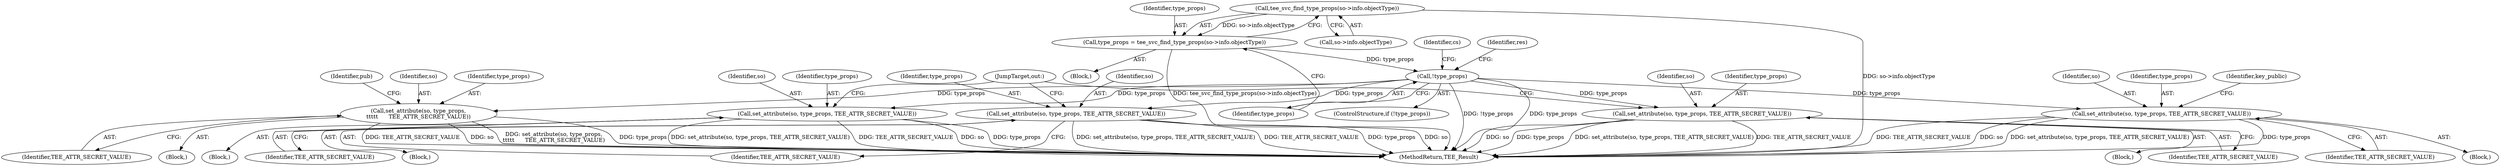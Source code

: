 digraph "0_optee_os_a637243270fc1faae16de059091795c32d86e65e@pointer" {
"1000218" [label="(Call,tee_svc_find_type_props(so->info.objectType))"];
"1000216" [label="(Call,type_props = tee_svc_find_type_props(so->info.objectType))"];
"1000225" [label="(Call,!type_props)"];
"1000338" [label="(Call,set_attribute(so, type_props,\n\t\t\t\t\t      TEE_ATTR_SECRET_VALUE))"];
"1000530" [label="(Call,set_attribute(so, type_props, TEE_ATTR_SECRET_VALUE))"];
"1000638" [label="(Call,set_attribute(so, type_props, TEE_ATTR_SECRET_VALUE))"];
"1000735" [label="(Call,set_attribute(so, type_props, TEE_ATTR_SECRET_VALUE))"];
"1000836" [label="(Call,set_attribute(so, type_props, TEE_ATTR_SECRET_VALUE))"];
"1000113" [label="(Block,)"];
"1000625" [label="(Block,)"];
"1000340" [label="(Identifier,type_props)"];
"1000722" [label="(Block,)"];
"1000736" [label="(Identifier,so)"];
"1000838" [label="(Identifier,type_props)"];
"1000639" [label="(Identifier,so)"];
"1000224" [label="(ControlStructure,if (!type_props))"];
"1000530" [label="(Call,set_attribute(so, type_props, TEE_ATTR_SECRET_VALUE))"];
"1000849" [label="(MethodReturn,TEE_Result)"];
"1000225" [label="(Call,!type_props)"];
"1000235" [label="(Identifier,cs)"];
"1000218" [label="(Call,tee_svc_find_type_props(so->info.objectType))"];
"1000836" [label="(Call,set_attribute(so, type_props, TEE_ATTR_SECRET_VALUE))"];
"1000348" [label="(Identifier,pub)"];
"1000216" [label="(Call,type_props = tee_svc_find_type_props(so->info.objectType))"];
"1000338" [label="(Call,set_attribute(so, type_props,\n\t\t\t\t\t      TEE_ATTR_SECRET_VALUE))"];
"1000219" [label="(Call,so->info.objectType)"];
"1000837" [label="(Identifier,so)"];
"1000737" [label="(Identifier,type_props)"];
"1000532" [label="(Identifier,type_props)"];
"1000536" [label="(Identifier,key_public)"];
"1000217" [label="(Identifier,type_props)"];
"1000738" [label="(Identifier,TEE_ATTR_SECRET_VALUE)"];
"1000638" [label="(Call,set_attribute(so, type_props, TEE_ATTR_SECRET_VALUE))"];
"1000641" [label="(Identifier,TEE_ATTR_SECRET_VALUE)"];
"1000226" [label="(Identifier,type_props)"];
"1000839" [label="(Identifier,TEE_ATTR_SECRET_VALUE)"];
"1000341" [label="(Identifier,TEE_ATTR_SECRET_VALUE)"];
"1000533" [label="(Identifier,TEE_ATTR_SECRET_VALUE)"];
"1000229" [label="(Identifier,res)"];
"1000640" [label="(Identifier,type_props)"];
"1000517" [label="(Block,)"];
"1000531" [label="(Identifier,so)"];
"1000317" [label="(Block,)"];
"1000844" [label="(JumpTarget,out:)"];
"1000823" [label="(Block,)"];
"1000339" [label="(Identifier,so)"];
"1000735" [label="(Call,set_attribute(so, type_props, TEE_ATTR_SECRET_VALUE))"];
"1000218" -> "1000216"  [label="AST: "];
"1000218" -> "1000219"  [label="CFG: "];
"1000219" -> "1000218"  [label="AST: "];
"1000216" -> "1000218"  [label="CFG: "];
"1000218" -> "1000849"  [label="DDG: so->info.objectType"];
"1000218" -> "1000216"  [label="DDG: so->info.objectType"];
"1000216" -> "1000113"  [label="AST: "];
"1000217" -> "1000216"  [label="AST: "];
"1000226" -> "1000216"  [label="CFG: "];
"1000216" -> "1000849"  [label="DDG: tee_svc_find_type_props(so->info.objectType)"];
"1000216" -> "1000225"  [label="DDG: type_props"];
"1000225" -> "1000224"  [label="AST: "];
"1000225" -> "1000226"  [label="CFG: "];
"1000226" -> "1000225"  [label="AST: "];
"1000229" -> "1000225"  [label="CFG: "];
"1000235" -> "1000225"  [label="CFG: "];
"1000225" -> "1000849"  [label="DDG: !type_props"];
"1000225" -> "1000849"  [label="DDG: type_props"];
"1000225" -> "1000338"  [label="DDG: type_props"];
"1000225" -> "1000530"  [label="DDG: type_props"];
"1000225" -> "1000638"  [label="DDG: type_props"];
"1000225" -> "1000735"  [label="DDG: type_props"];
"1000225" -> "1000836"  [label="DDG: type_props"];
"1000338" -> "1000317"  [label="AST: "];
"1000338" -> "1000341"  [label="CFG: "];
"1000339" -> "1000338"  [label="AST: "];
"1000340" -> "1000338"  [label="AST: "];
"1000341" -> "1000338"  [label="AST: "];
"1000348" -> "1000338"  [label="CFG: "];
"1000338" -> "1000849"  [label="DDG: so"];
"1000338" -> "1000849"  [label="DDG: set_attribute(so, type_props,\n\t\t\t\t\t      TEE_ATTR_SECRET_VALUE)"];
"1000338" -> "1000849"  [label="DDG: type_props"];
"1000338" -> "1000849"  [label="DDG: TEE_ATTR_SECRET_VALUE"];
"1000530" -> "1000517"  [label="AST: "];
"1000530" -> "1000533"  [label="CFG: "];
"1000531" -> "1000530"  [label="AST: "];
"1000532" -> "1000530"  [label="AST: "];
"1000533" -> "1000530"  [label="AST: "];
"1000536" -> "1000530"  [label="CFG: "];
"1000530" -> "1000849"  [label="DDG: TEE_ATTR_SECRET_VALUE"];
"1000530" -> "1000849"  [label="DDG: so"];
"1000530" -> "1000849"  [label="DDG: set_attribute(so, type_props, TEE_ATTR_SECRET_VALUE)"];
"1000530" -> "1000849"  [label="DDG: type_props"];
"1000638" -> "1000625"  [label="AST: "];
"1000638" -> "1000641"  [label="CFG: "];
"1000639" -> "1000638"  [label="AST: "];
"1000640" -> "1000638"  [label="AST: "];
"1000641" -> "1000638"  [label="AST: "];
"1000844" -> "1000638"  [label="CFG: "];
"1000638" -> "1000849"  [label="DDG: set_attribute(so, type_props, TEE_ATTR_SECRET_VALUE)"];
"1000638" -> "1000849"  [label="DDG: TEE_ATTR_SECRET_VALUE"];
"1000638" -> "1000849"  [label="DDG: so"];
"1000638" -> "1000849"  [label="DDG: type_props"];
"1000735" -> "1000722"  [label="AST: "];
"1000735" -> "1000738"  [label="CFG: "];
"1000736" -> "1000735"  [label="AST: "];
"1000737" -> "1000735"  [label="AST: "];
"1000738" -> "1000735"  [label="AST: "];
"1000844" -> "1000735"  [label="CFG: "];
"1000735" -> "1000849"  [label="DDG: set_attribute(so, type_props, TEE_ATTR_SECRET_VALUE)"];
"1000735" -> "1000849"  [label="DDG: TEE_ATTR_SECRET_VALUE"];
"1000735" -> "1000849"  [label="DDG: type_props"];
"1000735" -> "1000849"  [label="DDG: so"];
"1000836" -> "1000823"  [label="AST: "];
"1000836" -> "1000839"  [label="CFG: "];
"1000837" -> "1000836"  [label="AST: "];
"1000838" -> "1000836"  [label="AST: "];
"1000839" -> "1000836"  [label="AST: "];
"1000844" -> "1000836"  [label="CFG: "];
"1000836" -> "1000849"  [label="DDG: type_props"];
"1000836" -> "1000849"  [label="DDG: set_attribute(so, type_props, TEE_ATTR_SECRET_VALUE)"];
"1000836" -> "1000849"  [label="DDG: TEE_ATTR_SECRET_VALUE"];
"1000836" -> "1000849"  [label="DDG: so"];
}
